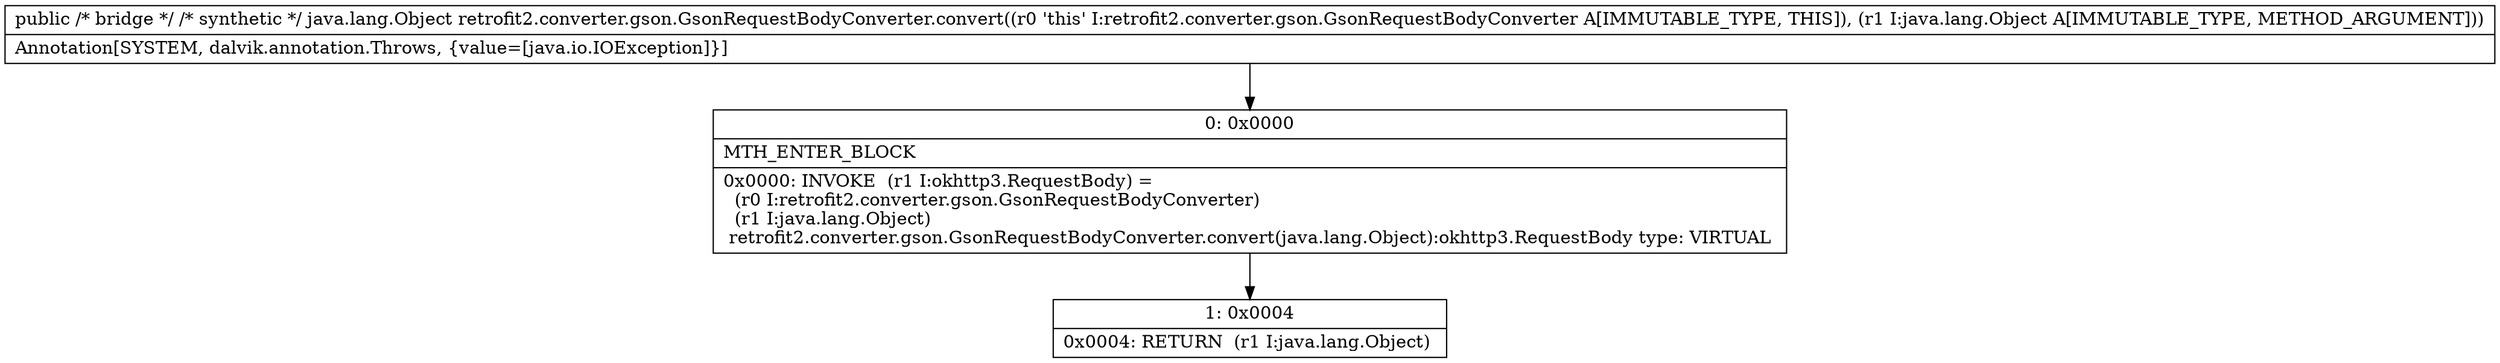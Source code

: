 digraph "CFG forretrofit2.converter.gson.GsonRequestBodyConverter.convert(Ljava\/lang\/Object;)Ljava\/lang\/Object;" {
Node_0 [shape=record,label="{0\:\ 0x0000|MTH_ENTER_BLOCK\l|0x0000: INVOKE  (r1 I:okhttp3.RequestBody) = \l  (r0 I:retrofit2.converter.gson.GsonRequestBodyConverter)\l  (r1 I:java.lang.Object)\l retrofit2.converter.gson.GsonRequestBodyConverter.convert(java.lang.Object):okhttp3.RequestBody type: VIRTUAL \l}"];
Node_1 [shape=record,label="{1\:\ 0x0004|0x0004: RETURN  (r1 I:java.lang.Object) \l}"];
MethodNode[shape=record,label="{public \/* bridge *\/ \/* synthetic *\/ java.lang.Object retrofit2.converter.gson.GsonRequestBodyConverter.convert((r0 'this' I:retrofit2.converter.gson.GsonRequestBodyConverter A[IMMUTABLE_TYPE, THIS]), (r1 I:java.lang.Object A[IMMUTABLE_TYPE, METHOD_ARGUMENT]))  | Annotation[SYSTEM, dalvik.annotation.Throws, \{value=[java.io.IOException]\}]\l}"];
MethodNode -> Node_0;
Node_0 -> Node_1;
}


